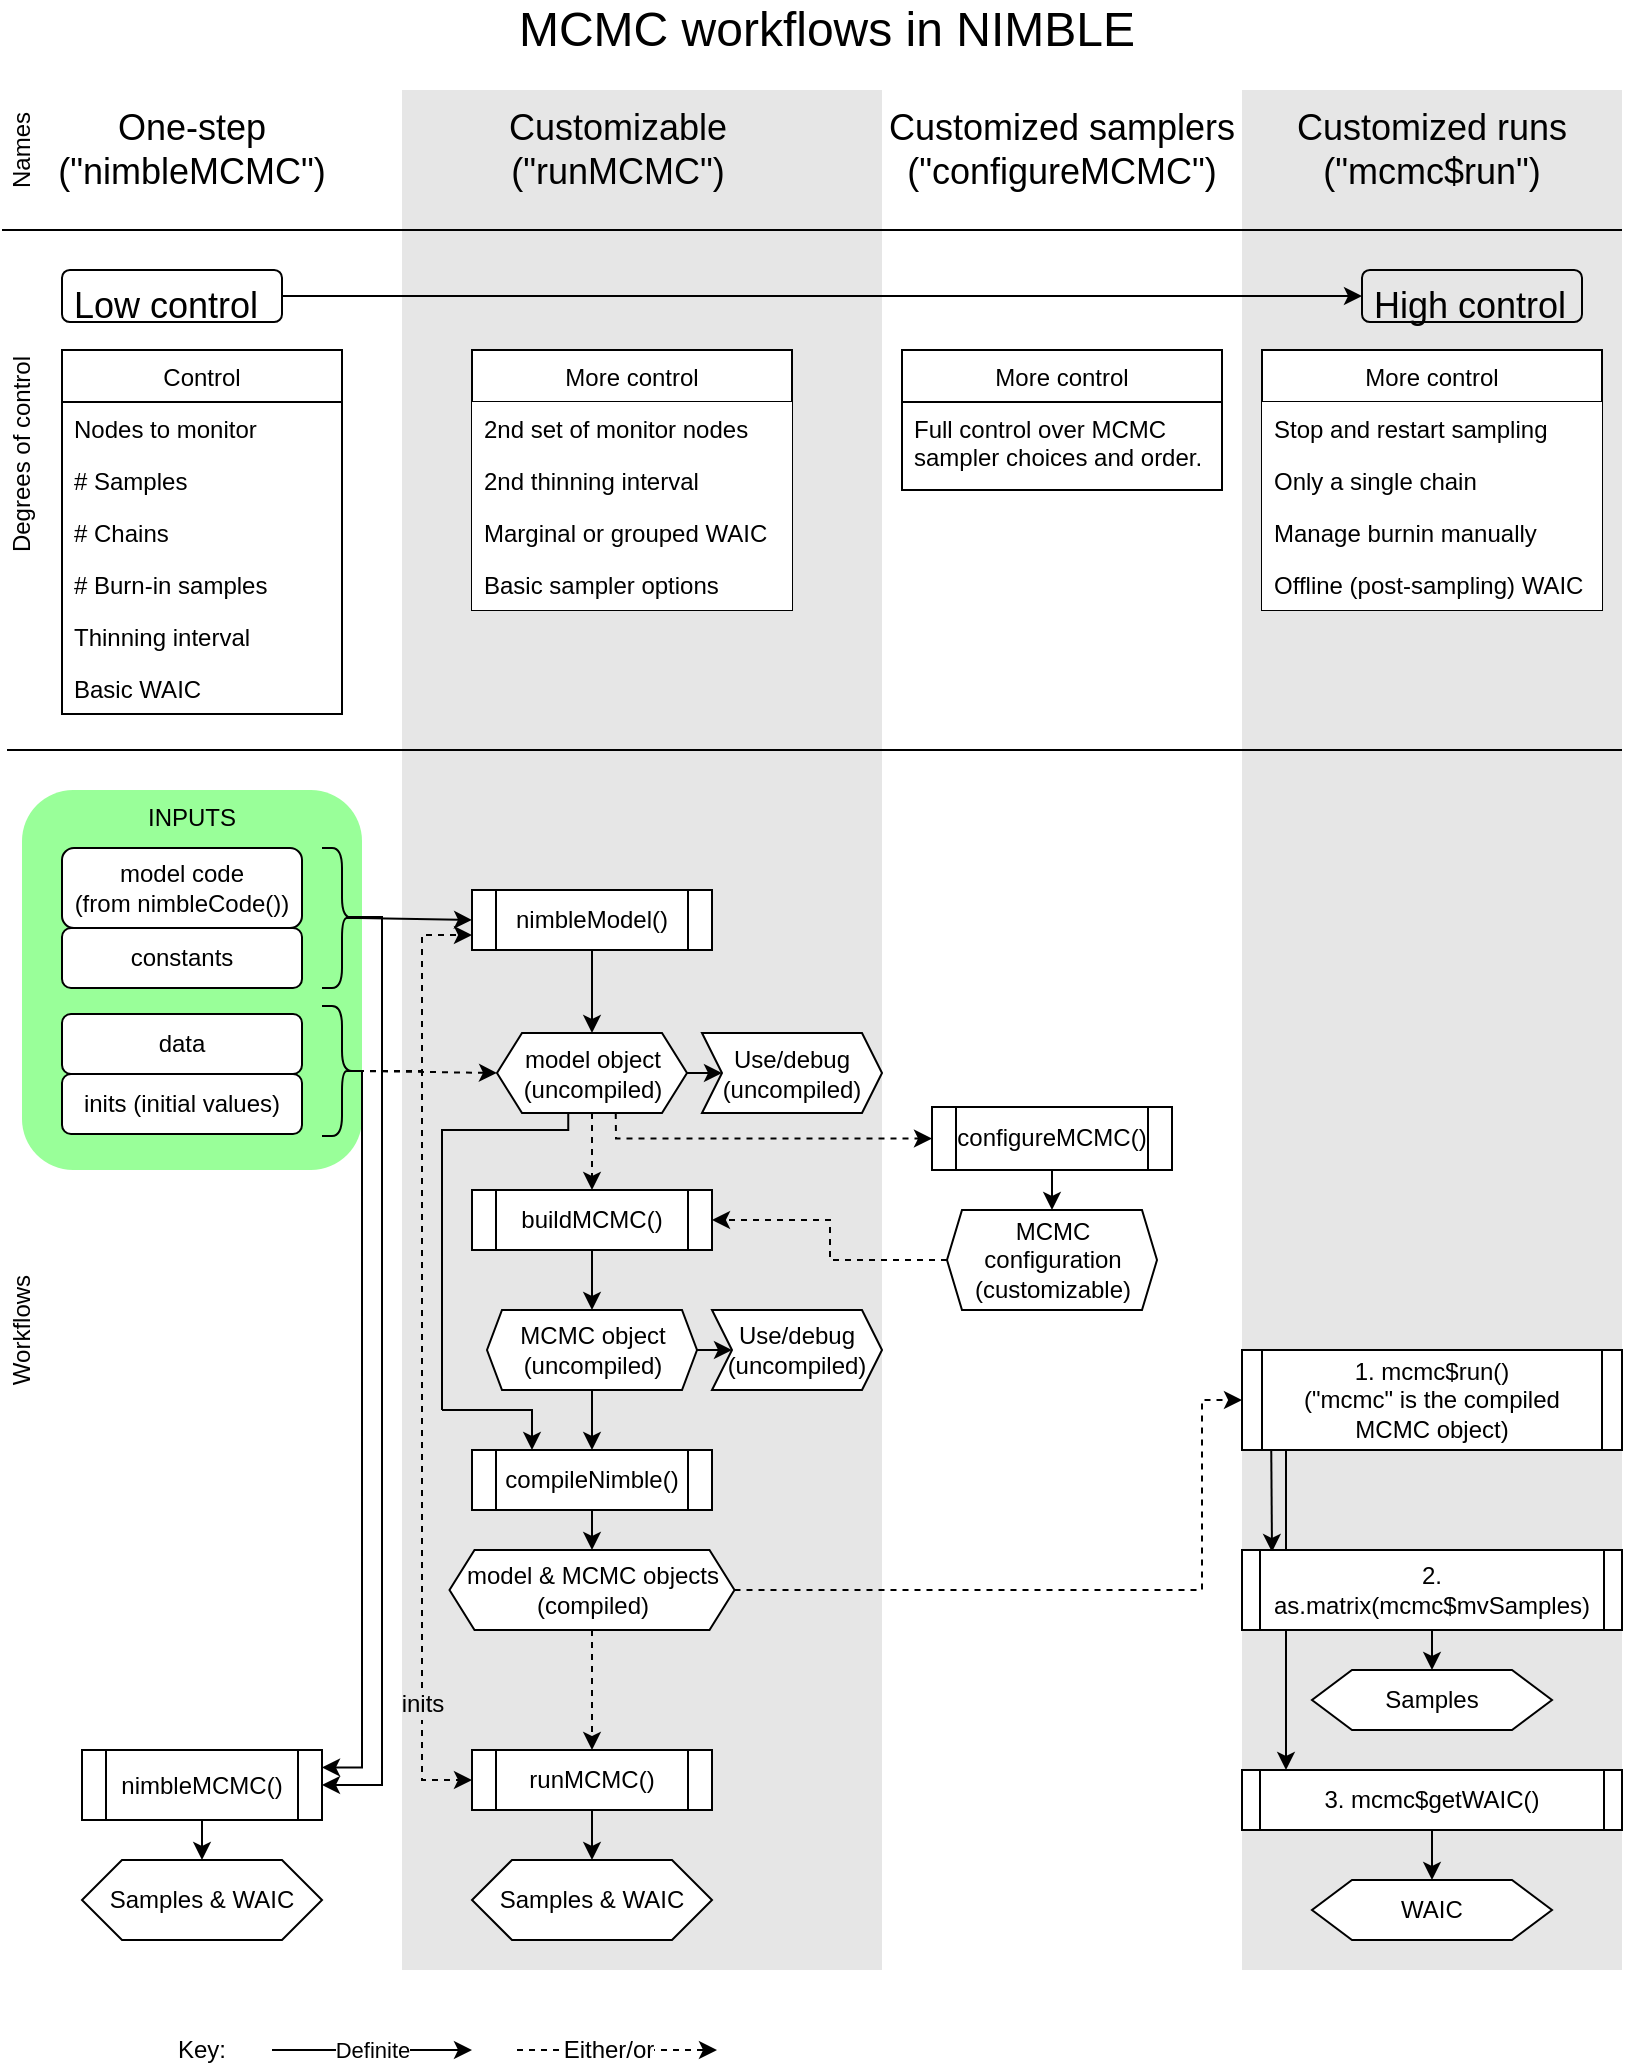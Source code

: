 <mxfile version="15.2.5" type="google"><diagram id="Oeba_1pwH5DRtYPjwHRf" name="Page-1"><mxGraphModel dx="1433" dy="881" grid="1" gridSize="10" guides="1" tooltips="1" connect="1" arrows="1" fold="1" page="1" pageScale="1" pageWidth="850" pageHeight="1100" math="0" shadow="0"><root><mxCell id="0"/><mxCell id="1" parent="0"/><mxCell id="GusKp_ZdHMRSHx8TZtFo-93" value="" style="rounded=0;whiteSpace=wrap;html=1;fontSize=12;strokeColor=none;fillColor=#E6E6E6;" parent="1" vertex="1"><mxGeometry x="210" y="90" width="240" height="940" as="geometry"/></mxCell><mxCell id="GusKp_ZdHMRSHx8TZtFo-107" value="INPUTS" style="rounded=1;whiteSpace=wrap;html=1;fontSize=12;strokeColor=none;fillColor=#99FF99;verticalAlign=top;" parent="1" vertex="1"><mxGeometry x="20" y="440" width="170" height="190" as="geometry"/></mxCell><mxCell id="GusKp_ZdHMRSHx8TZtFo-94" value="" style="rounded=0;whiteSpace=wrap;html=1;fontSize=12;strokeColor=none;fillColor=#E6E6E6;" parent="1" vertex="1"><mxGeometry x="630" y="90" width="190" height="940" as="geometry"/></mxCell><mxCell id="GusKp_ZdHMRSHx8TZtFo-4" value="nimbleModel()" style="shape=process;whiteSpace=wrap;html=1;backgroundOutline=1;" parent="1" vertex="1"><mxGeometry x="245" y="490" width="120" height="30" as="geometry"/></mxCell><mxCell id="GusKp_ZdHMRSHx8TZtFo-5" value="buildMCMC()" style="shape=process;whiteSpace=wrap;html=1;backgroundOutline=1;" parent="1" vertex="1"><mxGeometry x="245" y="640" width="120" height="30" as="geometry"/></mxCell><mxCell id="GusKp_ZdHMRSHx8TZtFo-6" value="compileNimble()" style="shape=process;whiteSpace=wrap;html=1;backgroundOutline=1;" parent="1" vertex="1"><mxGeometry x="245" y="770" width="120" height="30" as="geometry"/></mxCell><mxCell id="GusKp_ZdHMRSHx8TZtFo-7" value="runMCMC()" style="shape=process;whiteSpace=wrap;html=1;backgroundOutline=1;" parent="1" vertex="1"><mxGeometry x="245" y="920" width="120" height="30" as="geometry"/></mxCell><mxCell id="GusKp_ZdHMRSHx8TZtFo-8" value="nimbleMCMC()" style="shape=process;whiteSpace=wrap;html=1;backgroundOutline=1;" parent="1" vertex="1"><mxGeometry x="50" y="920" width="120" height="35" as="geometry"/></mxCell><mxCell id="GusKp_ZdHMRSHx8TZtFo-9" value="configureMCMC()" style="shape=process;whiteSpace=wrap;html=1;backgroundOutline=1;" parent="1" vertex="1"><mxGeometry x="475" y="598.5" width="120" height="31.5" as="geometry"/></mxCell><mxCell id="GusKp_ZdHMRSHx8TZtFo-10" value="1. mcmc$run() &lt;br&gt;(&quot;mcmc&quot; is the compiled MCMC object)" style="shape=process;whiteSpace=wrap;html=1;backgroundOutline=1;size=0.053;" parent="1" vertex="1"><mxGeometry x="630" y="720" width="190" height="50" as="geometry"/></mxCell><mxCell id="GusKp_ZdHMRSHx8TZtFo-12" value="model code&lt;br&gt;(from nimbleCode())" style="rounded=1;whiteSpace=wrap;html=1;" parent="1" vertex="1"><mxGeometry x="40" y="469" width="120" height="40" as="geometry"/></mxCell><mxCell id="GusKp_ZdHMRSHx8TZtFo-13" value="constants" style="rounded=1;whiteSpace=wrap;html=1;" parent="1" vertex="1"><mxGeometry x="40" y="509" width="120" height="30" as="geometry"/></mxCell><mxCell id="GusKp_ZdHMRSHx8TZtFo-14" value="data" style="rounded=1;whiteSpace=wrap;html=1;" parent="1" vertex="1"><mxGeometry x="40" y="552" width="120" height="30" as="geometry"/></mxCell><mxCell id="GusKp_ZdHMRSHx8TZtFo-15" value="inits (initial values)" style="rounded=1;whiteSpace=wrap;html=1;" parent="1" vertex="1"><mxGeometry x="40" y="582" width="120" height="30" as="geometry"/></mxCell><mxCell id="GusKp_ZdHMRSHx8TZtFo-17" value="Control" style="swimlane;fontStyle=0;childLayout=stackLayout;horizontal=1;startSize=26;horizontalStack=0;resizeParent=1;resizeParentMax=0;resizeLast=0;collapsible=1;marginBottom=0;" parent="1" vertex="1"><mxGeometry x="40" y="220" width="140" height="182" as="geometry"><mxRectangle x="40" y="30" width="70" height="26" as="alternateBounds"/></mxGeometry></mxCell><mxCell id="GusKp_ZdHMRSHx8TZtFo-21" value="Nodes to monitor" style="text;strokeColor=none;fillColor=none;align=left;verticalAlign=top;spacingLeft=4;spacingRight=4;overflow=hidden;rotatable=0;points=[[0,0.5],[1,0.5]];portConstraint=eastwest;" parent="GusKp_ZdHMRSHx8TZtFo-17" vertex="1"><mxGeometry y="26" width="140" height="26" as="geometry"/></mxCell><mxCell id="GusKp_ZdHMRSHx8TZtFo-18" value="# Samples" style="text;strokeColor=none;fillColor=none;align=left;verticalAlign=top;spacingLeft=4;spacingRight=4;overflow=hidden;rotatable=0;points=[[0,0.5],[1,0.5]];portConstraint=eastwest;" parent="GusKp_ZdHMRSHx8TZtFo-17" vertex="1"><mxGeometry y="52" width="140" height="26" as="geometry"/></mxCell><mxCell id="GusKp_ZdHMRSHx8TZtFo-19" value="# Chains" style="text;strokeColor=none;fillColor=none;align=left;verticalAlign=top;spacingLeft=4;spacingRight=4;overflow=hidden;rotatable=0;points=[[0,0.5],[1,0.5]];portConstraint=eastwest;" parent="GusKp_ZdHMRSHx8TZtFo-17" vertex="1"><mxGeometry y="78" width="140" height="26" as="geometry"/></mxCell><mxCell id="GusKp_ZdHMRSHx8TZtFo-20" value="# Burn-in samples" style="text;strokeColor=none;fillColor=none;align=left;verticalAlign=top;spacingLeft=4;spacingRight=4;overflow=hidden;rotatable=0;points=[[0,0.5],[1,0.5]];portConstraint=eastwest;" parent="GusKp_ZdHMRSHx8TZtFo-17" vertex="1"><mxGeometry y="104" width="140" height="26" as="geometry"/></mxCell><mxCell id="GusKp_ZdHMRSHx8TZtFo-22" value="Thinning interval" style="text;strokeColor=none;fillColor=none;align=left;verticalAlign=top;spacingLeft=4;spacingRight=4;overflow=hidden;rotatable=0;points=[[0,0.5],[1,0.5]];portConstraint=eastwest;" parent="GusKp_ZdHMRSHx8TZtFo-17" vertex="1"><mxGeometry y="130" width="140" height="26" as="geometry"/></mxCell><mxCell id="GusKp_ZdHMRSHx8TZtFo-29" value="Basic WAIC" style="text;strokeColor=none;fillColor=none;align=left;verticalAlign=top;spacingLeft=4;spacingRight=4;overflow=hidden;rotatable=0;points=[[0,0.5],[1,0.5]];portConstraint=eastwest;" parent="GusKp_ZdHMRSHx8TZtFo-17" vertex="1"><mxGeometry y="156" width="140" height="26" as="geometry"/></mxCell><mxCell id="GusKp_ZdHMRSHx8TZtFo-23" value="More control" style="swimlane;fontStyle=0;childLayout=stackLayout;horizontal=1;startSize=26;horizontalStack=0;resizeParent=1;resizeParentMax=0;resizeLast=0;collapsible=1;marginBottom=0;" parent="1" vertex="1"><mxGeometry x="245" y="220" width="160" height="130" as="geometry"><mxRectangle x="40" y="30" width="70" height="26" as="alternateBounds"/></mxGeometry></mxCell><mxCell id="GusKp_ZdHMRSHx8TZtFo-24" value="2nd set of monitor nodes&#10;" style="text;strokeColor=none;fillColor=default;align=left;verticalAlign=top;spacingLeft=4;spacingRight=4;overflow=hidden;rotatable=0;points=[[0,0.5],[1,0.5]];portConstraint=eastwest;" parent="GusKp_ZdHMRSHx8TZtFo-23" vertex="1"><mxGeometry y="26" width="160" height="26" as="geometry"/></mxCell><mxCell id="GusKp_ZdHMRSHx8TZtFo-28" value="2nd thinning interval" style="text;strokeColor=none;fillColor=default;align=left;verticalAlign=top;spacingLeft=4;spacingRight=4;overflow=hidden;rotatable=0;points=[[0,0.5],[1,0.5]];portConstraint=eastwest;" parent="GusKp_ZdHMRSHx8TZtFo-23" vertex="1"><mxGeometry y="52" width="160" height="26" as="geometry"/></mxCell><mxCell id="GusKp_ZdHMRSHx8TZtFo-25" value="Marginal or grouped WAIC" style="text;strokeColor=none;fillColor=default;align=left;verticalAlign=top;spacingLeft=4;spacingRight=4;overflow=hidden;rotatable=0;points=[[0,0.5],[1,0.5]];portConstraint=eastwest;" parent="GusKp_ZdHMRSHx8TZtFo-23" vertex="1"><mxGeometry y="78" width="160" height="26" as="geometry"/></mxCell><mxCell id="GusKp_ZdHMRSHx8TZtFo-26" value="Basic sampler options" style="text;strokeColor=none;fillColor=default;align=left;verticalAlign=top;spacingLeft=4;spacingRight=4;overflow=hidden;rotatable=0;points=[[0,0.5],[1,0.5]];portConstraint=eastwest;" parent="GusKp_ZdHMRSHx8TZtFo-23" vertex="1"><mxGeometry y="104" width="160" height="26" as="geometry"/></mxCell><mxCell id="GusKp_ZdHMRSHx8TZtFo-30" value="More control" style="swimlane;fontStyle=0;childLayout=stackLayout;horizontal=1;startSize=26;horizontalStack=0;resizeParent=1;resizeParentMax=0;resizeLast=0;collapsible=1;marginBottom=0;" parent="1" vertex="1"><mxGeometry x="460" y="220" width="160" height="70" as="geometry"><mxRectangle x="40" y="30" width="70" height="26" as="alternateBounds"/></mxGeometry></mxCell><mxCell id="GusKp_ZdHMRSHx8TZtFo-31" value="Full control over MCMC &#10;sampler choices and order." style="text;strokeColor=none;fillColor=none;align=left;verticalAlign=top;spacingLeft=4;spacingRight=4;overflow=hidden;rotatable=0;points=[[0,0.5],[1,0.5]];portConstraint=eastwest;" parent="GusKp_ZdHMRSHx8TZtFo-30" vertex="1"><mxGeometry y="26" width="160" height="44" as="geometry"/></mxCell><mxCell id="GusKp_ZdHMRSHx8TZtFo-36" value="More control" style="swimlane;fontStyle=0;childLayout=stackLayout;horizontal=1;startSize=26;horizontalStack=0;resizeParent=1;resizeParentMax=0;resizeLast=0;collapsible=1;marginBottom=0;" parent="1" vertex="1"><mxGeometry x="640" y="220" width="170" height="130" as="geometry"><mxRectangle x="40" y="30" width="70" height="26" as="alternateBounds"/></mxGeometry></mxCell><mxCell id="GusKp_ZdHMRSHx8TZtFo-39" value="Stop and restart sampling" style="text;strokeColor=none;fillColor=default;align=left;verticalAlign=top;spacingLeft=4;spacingRight=4;overflow=hidden;rotatable=0;points=[[0,0.5],[1,0.5]];portConstraint=eastwest;" parent="GusKp_ZdHMRSHx8TZtFo-36" vertex="1"><mxGeometry y="26" width="170" height="26" as="geometry"/></mxCell><mxCell id="GusKp_ZdHMRSHx8TZtFo-38" value="Only a single chain" style="text;strokeColor=none;fillColor=default;align=left;verticalAlign=top;spacingLeft=4;spacingRight=4;overflow=hidden;rotatable=0;points=[[0,0.5],[1,0.5]];portConstraint=eastwest;" parent="GusKp_ZdHMRSHx8TZtFo-36" vertex="1"><mxGeometry y="52" width="170" height="26" as="geometry"/></mxCell><mxCell id="GusKp_ZdHMRSHx8TZtFo-124" value="Manage burnin manually" style="text;strokeColor=none;fillColor=default;align=left;verticalAlign=top;spacingLeft=4;spacingRight=4;overflow=hidden;rotatable=0;points=[[0,0.5],[1,0.5]];portConstraint=eastwest;fontSize=12;labelBackgroundColor=none;" parent="GusKp_ZdHMRSHx8TZtFo-36" vertex="1"><mxGeometry y="78" width="170" height="26" as="geometry"/></mxCell><mxCell id="GusKp_ZdHMRSHx8TZtFo-40" value="Offline (post-sampling) WAIC" style="text;strokeColor=none;fillColor=default;align=left;verticalAlign=top;spacingLeft=4;spacingRight=4;overflow=hidden;rotatable=0;points=[[0,0.5],[1,0.5]];portConstraint=eastwest;" parent="GusKp_ZdHMRSHx8TZtFo-36" vertex="1"><mxGeometry y="104" width="170" height="26" as="geometry"/></mxCell><mxCell id="GusKp_ZdHMRSHx8TZtFo-41" value="MCMC workflows in NIMBLE" style="text;html=1;strokeColor=none;fillColor=none;align=center;verticalAlign=middle;whiteSpace=wrap;rounded=0;fontSize=24;" parent="1" vertex="1"><mxGeometry x="245" y="50" width="355" height="20" as="geometry"/></mxCell><mxCell id="GusKp_ZdHMRSHx8TZtFo-42" value="One-step&lt;br style=&quot;font-size: 18px;&quot;&gt;(&quot;nimbleMCMC&quot;)" style="text;html=1;strokeColor=none;fillColor=none;align=center;verticalAlign=middle;whiteSpace=wrap;rounded=0;fontSize=18;" parent="1" vertex="1"><mxGeometry x="50" y="110" width="110" height="20" as="geometry"/></mxCell><mxCell id="GusKp_ZdHMRSHx8TZtFo-43" value="Customizable&lt;br style=&quot;font-size: 18px;&quot;&gt;(&quot;runMCMC&quot;)" style="text;html=1;strokeColor=none;fillColor=none;align=center;verticalAlign=middle;whiteSpace=wrap;rounded=0;fontSize=18;" parent="1" vertex="1"><mxGeometry x="282.5" y="110" width="70" height="20" as="geometry"/></mxCell><mxCell id="GusKp_ZdHMRSHx8TZtFo-47" value="Customized samplers&lt;br style=&quot;font-size: 18px;&quot;&gt;(&quot;configureMCMC&quot;)" style="text;html=1;strokeColor=none;fillColor=none;align=center;verticalAlign=middle;whiteSpace=wrap;rounded=0;fontSize=18;" parent="1" vertex="1"><mxGeometry x="450" y="110" width="180" height="20" as="geometry"/></mxCell><mxCell id="GusKp_ZdHMRSHx8TZtFo-50" value="Customized runs&lt;br style=&quot;font-size: 18px&quot;&gt;(&quot;mcmc$run&quot;)" style="text;html=1;strokeColor=none;fillColor=none;align=center;verticalAlign=middle;whiteSpace=wrap;rounded=0;fontSize=18;" parent="1" vertex="1"><mxGeometry x="650" y="110" width="150" height="20" as="geometry"/></mxCell><mxCell id="GusKp_ZdHMRSHx8TZtFo-51" value="Low control" style="text;strokeColor=default;fillColor=none;align=left;verticalAlign=top;spacingLeft=4;spacingRight=4;overflow=hidden;rotatable=0;points=[[0,0.5],[1,0.5]];portConstraint=eastwest;fontSize=18;rounded=1;" parent="1" vertex="1"><mxGeometry x="40" y="180" width="110" height="26" as="geometry"/></mxCell><mxCell id="GusKp_ZdHMRSHx8TZtFo-52" value="High control" style="text;strokeColor=default;fillColor=none;align=left;verticalAlign=top;spacingLeft=4;spacingRight=4;overflow=hidden;rotatable=0;points=[[0,0.5],[1,0.5]];portConstraint=eastwest;fontSize=18;rounded=1;" parent="1" vertex="1"><mxGeometry x="690" y="180" width="110" height="26" as="geometry"/></mxCell><mxCell id="GusKp_ZdHMRSHx8TZtFo-53" value="" style="endArrow=classic;html=1;fontSize=18;entryX=0;entryY=0.5;entryDx=0;entryDy=0;" parent="1" source="GusKp_ZdHMRSHx8TZtFo-51" target="GusKp_ZdHMRSHx8TZtFo-52" edge="1"><mxGeometry width="50" height="50" relative="1" as="geometry"><mxPoint x="300" y="180" as="sourcePoint"/><mxPoint x="350" y="130" as="targetPoint"/></mxGeometry></mxCell><mxCell id="GusKp_ZdHMRSHx8TZtFo-55" value="" style="shape=curlyBracket;whiteSpace=wrap;html=1;rounded=1;flipH=1;fontSize=18;strokeColor=default;" parent="1" vertex="1"><mxGeometry x="170" y="469" width="20" height="70" as="geometry"/></mxCell><mxCell id="GusKp_ZdHMRSHx8TZtFo-56" value="" style="endArrow=classic;html=1;fontSize=18;exitX=0.1;exitY=0.5;exitDx=0;exitDy=0;exitPerimeter=0;entryX=0;entryY=0.5;entryDx=0;entryDy=0;" parent="1" source="GusKp_ZdHMRSHx8TZtFo-55" target="GusKp_ZdHMRSHx8TZtFo-4" edge="1"><mxGeometry width="50" height="50" relative="1" as="geometry"><mxPoint x="300" y="620" as="sourcePoint"/><mxPoint x="350" y="570" as="targetPoint"/></mxGeometry></mxCell><mxCell id="GusKp_ZdHMRSHx8TZtFo-57" value="" style="endArrow=classic;html=1;fontSize=18;exitX=0.4;exitY=0.493;exitDx=0;exitDy=0;exitPerimeter=0;edgeStyle=elbowEdgeStyle;rounded=0;entryX=1;entryY=0.5;entryDx=0;entryDy=0;" parent="1" source="GusKp_ZdHMRSHx8TZtFo-55" target="GusKp_ZdHMRSHx8TZtFo-8" edge="1"><mxGeometry width="50" height="50" relative="1" as="geometry"><mxPoint x="300" y="620" as="sourcePoint"/><mxPoint x="180" y="860" as="targetPoint"/><Array as="points"><mxPoint x="200" y="730"/><mxPoint x="210" y="682"/></Array></mxGeometry></mxCell><mxCell id="GusKp_ZdHMRSHx8TZtFo-58" value="" style="shape=curlyBracket;whiteSpace=wrap;html=1;rounded=1;flipH=1;fontSize=18;strokeColor=default;" parent="1" vertex="1"><mxGeometry x="170" y="548" width="20" height="65" as="geometry"/></mxCell><mxCell id="GusKp_ZdHMRSHx8TZtFo-59" value="" style="endArrow=classic;html=1;fontSize=18;exitX=0.1;exitY=0.5;exitDx=0;exitDy=0;exitPerimeter=0;entryX=0;entryY=0.75;entryDx=0;entryDy=0;dashed=1;edgeStyle=elbowEdgeStyle;rounded=0;" parent="1" source="GusKp_ZdHMRSHx8TZtFo-58" target="GusKp_ZdHMRSHx8TZtFo-4" edge="1"><mxGeometry width="50" height="50" relative="1" as="geometry"><mxPoint x="300" y="620" as="sourcePoint"/><mxPoint x="240" y="510" as="targetPoint"/><Array as="points"><mxPoint x="220" y="550"/></Array></mxGeometry></mxCell><mxCell id="GusKp_ZdHMRSHx8TZtFo-61" value="model object&lt;br&gt;(uncompiled)" style="shape=hexagon;perimeter=hexagonPerimeter2;whiteSpace=wrap;html=1;fixedSize=1;fontSize=12;strokeColor=default;size=12.5;" parent="1" vertex="1"><mxGeometry x="257.5" y="561.5" width="95" height="40" as="geometry"/></mxCell><mxCell id="GusKp_ZdHMRSHx8TZtFo-63" value="" style="endArrow=classic;html=1;fontSize=12;exitX=0.5;exitY=1;exitDx=0;exitDy=0;entryX=0.5;entryY=0;entryDx=0;entryDy=0;" parent="1" source="GusKp_ZdHMRSHx8TZtFo-4" target="GusKp_ZdHMRSHx8TZtFo-61" edge="1"><mxGeometry width="50" height="50" relative="1" as="geometry"><mxPoint x="300" y="620" as="sourcePoint"/><mxPoint x="350" y="570" as="targetPoint"/></mxGeometry></mxCell><mxCell id="GusKp_ZdHMRSHx8TZtFo-64" value="" style="endArrow=classic;html=1;fontSize=12;exitX=0.5;exitY=1;exitDx=0;exitDy=0;entryX=0.5;entryY=0;entryDx=0;entryDy=0;dashed=1;" parent="1" source="GusKp_ZdHMRSHx8TZtFo-61" target="GusKp_ZdHMRSHx8TZtFo-5" edge="1"><mxGeometry width="50" height="50" relative="1" as="geometry"><mxPoint x="315" y="545" as="sourcePoint"/><mxPoint x="315" y="570" as="targetPoint"/></mxGeometry></mxCell><mxCell id="GusKp_ZdHMRSHx8TZtFo-65" value="" style="endArrow=classic;html=1;fontSize=18;dashed=1;entryX=0;entryY=0.5;entryDx=0;entryDy=0;exitX=0.1;exitY=0.5;exitDx=0;exitDy=0;exitPerimeter=0;" parent="1" source="GusKp_ZdHMRSHx8TZtFo-58" target="GusKp_ZdHMRSHx8TZtFo-61" edge="1"><mxGeometry width="50" height="50" relative="1" as="geometry"><mxPoint x="190" y="580" as="sourcePoint"/><mxPoint x="240" y="580" as="targetPoint"/></mxGeometry></mxCell><mxCell id="GusKp_ZdHMRSHx8TZtFo-68" value="" style="endArrow=classic;html=1;fontSize=12;exitX=0.5;exitY=1;exitDx=0;exitDy=0;entryX=0.5;entryY=0;entryDx=0;entryDy=0;" parent="1" source="GusKp_ZdHMRSHx8TZtFo-5" target="GusKp_ZdHMRSHx8TZtFo-69" edge="1"><mxGeometry width="50" height="50" relative="1" as="geometry"><mxPoint x="315" y="530" as="sourcePoint"/><mxPoint x="305" y="710" as="targetPoint"/></mxGeometry></mxCell><mxCell id="GusKp_ZdHMRSHx8TZtFo-69" value="MCMC object&lt;br&gt;(uncompiled)" style="shape=hexagon;perimeter=hexagonPerimeter2;whiteSpace=wrap;html=1;fixedSize=1;fontSize=12;strokeColor=default;size=7.5;" parent="1" vertex="1"><mxGeometry x="252.5" y="700" width="105" height="40" as="geometry"/></mxCell><mxCell id="GusKp_ZdHMRSHx8TZtFo-70" value="" style="endArrow=classic;html=1;fontSize=12;exitX=0.5;exitY=1;exitDx=0;exitDy=0;entryX=0.5;entryY=0;entryDx=0;entryDy=0;" parent="1" source="GusKp_ZdHMRSHx8TZtFo-69" target="GusKp_ZdHMRSHx8TZtFo-6" edge="1"><mxGeometry width="50" height="50" relative="1" as="geometry"><mxPoint x="300" y="620" as="sourcePoint"/><mxPoint x="350" y="570" as="targetPoint"/></mxGeometry></mxCell><mxCell id="GusKp_ZdHMRSHx8TZtFo-73" value="" style="endArrow=none;html=1;fontSize=12;exitX=0.375;exitY=1;exitDx=0;exitDy=0;rounded=0;edgeStyle=elbowEdgeStyle;elbow=vertical;endFill=0;" parent="1" source="GusKp_ZdHMRSHx8TZtFo-61" edge="1"><mxGeometry width="50" height="50" relative="1" as="geometry"><mxPoint x="160" y="690" as="sourcePoint"/><mxPoint x="230" y="750" as="targetPoint"/><Array as="points"><mxPoint x="350" y="610"/></Array></mxGeometry></mxCell><mxCell id="GusKp_ZdHMRSHx8TZtFo-74" value="" style="endArrow=classic;html=1;fontSize=12;edgeStyle=elbowEdgeStyle;elbow=vertical;rounded=0;entryX=0.25;entryY=0;entryDx=0;entryDy=0;" parent="1" target="GusKp_ZdHMRSHx8TZtFo-6" edge="1"><mxGeometry width="50" height="50" relative="1" as="geometry"><mxPoint x="230" y="750" as="sourcePoint"/><mxPoint x="330" y="770" as="targetPoint"/><Array as="points"><mxPoint x="360" y="750"/></Array></mxGeometry></mxCell><mxCell id="GusKp_ZdHMRSHx8TZtFo-76" value="Use/debug (uncompiled)" style="shape=step;perimeter=stepPerimeter;whiteSpace=wrap;html=1;fixedSize=1;fontSize=12;strokeColor=default;size=10;" parent="1" vertex="1"><mxGeometry x="365" y="700" width="85" height="40" as="geometry"/></mxCell><mxCell id="GusKp_ZdHMRSHx8TZtFo-77" value="Use/debug&lt;br&gt;(uncompiled)" style="shape=step;perimeter=stepPerimeter;whiteSpace=wrap;html=1;fixedSize=1;fontSize=12;strokeColor=default;size=10;" parent="1" vertex="1"><mxGeometry x="360" y="561.5" width="90" height="40" as="geometry"/></mxCell><mxCell id="GusKp_ZdHMRSHx8TZtFo-78" value="" style="endArrow=classic;html=1;fontSize=12;exitX=1;exitY=0.5;exitDx=0;exitDy=0;entryX=0;entryY=0.5;entryDx=0;entryDy=0;" parent="1" source="GusKp_ZdHMRSHx8TZtFo-61" target="GusKp_ZdHMRSHx8TZtFo-77" edge="1"><mxGeometry width="50" height="50" relative="1" as="geometry"><mxPoint x="120" y="650" as="sourcePoint"/><mxPoint x="368" y="579" as="targetPoint"/></mxGeometry></mxCell><mxCell id="GusKp_ZdHMRSHx8TZtFo-79" value="" style="endArrow=classic;html=1;fontSize=12;exitX=1;exitY=0.5;exitDx=0;exitDy=0;entryX=0;entryY=0.5;entryDx=0;entryDy=0;" parent="1" source="GusKp_ZdHMRSHx8TZtFo-69" target="GusKp_ZdHMRSHx8TZtFo-76" edge="1"><mxGeometry width="50" height="50" relative="1" as="geometry"><mxPoint x="362.5" y="591.5" as="sourcePoint"/><mxPoint x="380" y="591.5" as="targetPoint"/></mxGeometry></mxCell><mxCell id="GusKp_ZdHMRSHx8TZtFo-80" value="model &amp;amp; MCMC objects&lt;br&gt;(compiled)" style="shape=hexagon;perimeter=hexagonPerimeter2;whiteSpace=wrap;html=1;fixedSize=1;fontSize=12;strokeColor=default;size=12.5;" parent="1" vertex="1"><mxGeometry x="233.75" y="820" width="142.5" height="40" as="geometry"/></mxCell><mxCell id="GusKp_ZdHMRSHx8TZtFo-82" value="" style="endArrow=classic;html=1;fontSize=12;exitX=0.5;exitY=1;exitDx=0;exitDy=0;entryX=0.5;entryY=0;entryDx=0;entryDy=0;" parent="1" source="GusKp_ZdHMRSHx8TZtFo-6" target="GusKp_ZdHMRSHx8TZtFo-80" edge="1"><mxGeometry width="50" height="50" relative="1" as="geometry"><mxPoint x="140" y="780" as="sourcePoint"/><mxPoint x="190" y="730" as="targetPoint"/></mxGeometry></mxCell><mxCell id="GusKp_ZdHMRSHx8TZtFo-83" value="" style="endArrow=classic;html=1;fontSize=18;edgeStyle=elbowEdgeStyle;rounded=0;entryX=1;entryY=0.25;entryDx=0;entryDy=0;" parent="1" target="GusKp_ZdHMRSHx8TZtFo-8" edge="1"><mxGeometry width="50" height="50" relative="1" as="geometry"><mxPoint x="190" y="580" as="sourcePoint"/><mxPoint x="180" y="947.5" as="targetPoint"/><Array as="points"><mxPoint x="190" y="760"/><mxPoint x="220" y="692"/></Array></mxGeometry></mxCell><mxCell id="GusKp_ZdHMRSHx8TZtFo-85" value="" style="endArrow=classic;html=1;dashed=1;fontSize=12;exitX=0.625;exitY=1;exitDx=0;exitDy=0;entryX=0;entryY=0.5;entryDx=0;entryDy=0;edgeStyle=elbowEdgeStyle;rounded=0;" parent="1" source="GusKp_ZdHMRSHx8TZtFo-61" target="GusKp_ZdHMRSHx8TZtFo-9" edge="1"><mxGeometry width="50" height="50" relative="1" as="geometry"><mxPoint x="410" y="760" as="sourcePoint"/><mxPoint x="460" y="710" as="targetPoint"/><Array as="points"><mxPoint x="317" y="602"/></Array></mxGeometry></mxCell><mxCell id="GusKp_ZdHMRSHx8TZtFo-86" value="" style="endArrow=classic;html=1;fontSize=12;exitX=0.5;exitY=1;exitDx=0;exitDy=0;entryX=0.5;entryY=0;entryDx=0;entryDy=0;" parent="1" source="GusKp_ZdHMRSHx8TZtFo-9" target="GusKp_ZdHMRSHx8TZtFo-87" edge="1"><mxGeometry width="50" height="50" relative="1" as="geometry"><mxPoint x="410" y="760" as="sourcePoint"/><mxPoint x="520" y="660" as="targetPoint"/></mxGeometry></mxCell><mxCell id="GusKp_ZdHMRSHx8TZtFo-87" value="MCMC configuration&lt;br&gt;(customizable)" style="shape=hexagon;perimeter=hexagonPerimeter2;whiteSpace=wrap;html=1;fixedSize=1;fontSize=12;strokeColor=default;size=7.5;" parent="1" vertex="1"><mxGeometry x="482.5" y="650" width="105" height="50" as="geometry"/></mxCell><mxCell id="GusKp_ZdHMRSHx8TZtFo-89" value="" style="endArrow=classic;html=1;fontSize=12;exitX=0;exitY=0.5;exitDx=0;exitDy=0;entryX=1;entryY=0.5;entryDx=0;entryDy=0;edgeStyle=elbowEdgeStyle;rounded=0;dashed=1;" parent="1" source="GusKp_ZdHMRSHx8TZtFo-87" target="GusKp_ZdHMRSHx8TZtFo-5" edge="1"><mxGeometry width="50" height="50" relative="1" as="geometry"><mxPoint x="410" y="750" as="sourcePoint"/><mxPoint x="380" y="660" as="targetPoint"/></mxGeometry></mxCell><mxCell id="GusKp_ZdHMRSHx8TZtFo-91" value="" style="endArrow=classic;html=1;fontSize=12;exitX=1;exitY=0.5;exitDx=0;exitDy=0;entryX=0;entryY=0.5;entryDx=0;entryDy=0;edgeStyle=elbowEdgeStyle;rounded=0;dashed=1;" parent="1" source="GusKp_ZdHMRSHx8TZtFo-80" target="GusKp_ZdHMRSHx8TZtFo-10" edge="1"><mxGeometry width="50" height="50" relative="1" as="geometry"><mxPoint x="410" y="750" as="sourcePoint"/><mxPoint x="460" y="700" as="targetPoint"/><Array as="points"><mxPoint x="610" y="810"/></Array></mxGeometry></mxCell><mxCell id="GusKp_ZdHMRSHx8TZtFo-96" value="Samples &amp;amp; WAIC" style="shape=hexagon;perimeter=hexagonPerimeter2;whiteSpace=wrap;html=1;fixedSize=1;fontSize=12;strokeColor=default;fillColor=#FFFFFF;" parent="1" vertex="1"><mxGeometry x="50" y="975" width="120" height="40" as="geometry"/></mxCell><mxCell id="GusKp_ZdHMRSHx8TZtFo-103" value="" style="edgeStyle=elbowEdgeStyle;rounded=0;orthogonalLoop=1;jettySize=auto;html=1;fontSize=12;endArrow=none;endFill=0;startArrow=classic;startFill=1;" parent="1" source="GusKp_ZdHMRSHx8TZtFo-97" target="GusKp_ZdHMRSHx8TZtFo-7" edge="1"><mxGeometry relative="1" as="geometry"/></mxCell><mxCell id="GusKp_ZdHMRSHx8TZtFo-97" value="Samples &amp;amp; WAIC" style="shape=hexagon;perimeter=hexagonPerimeter2;whiteSpace=wrap;html=1;fixedSize=1;fontSize=12;strokeColor=default;fillColor=default;" parent="1" vertex="1"><mxGeometry x="245" y="975" width="120" height="40" as="geometry"/></mxCell><mxCell id="GusKp_ZdHMRSHx8TZtFo-98" value="3. mcmc$getWAIC()" style="shape=process;whiteSpace=wrap;html=1;backgroundOutline=1;size=0.048;" parent="1" vertex="1"><mxGeometry x="630" y="930" width="190" height="30" as="geometry"/></mxCell><mxCell id="GusKp_ZdHMRSHx8TZtFo-99" value="Samples" style="shape=hexagon;perimeter=hexagonPerimeter2;whiteSpace=wrap;html=1;fixedSize=1;fontSize=12;strokeColor=default;fillColor=#FFFFFF;" parent="1" vertex="1"><mxGeometry x="665" y="880" width="120" height="30" as="geometry"/></mxCell><mxCell id="GusKp_ZdHMRSHx8TZtFo-100" value="WAIC" style="shape=hexagon;perimeter=hexagonPerimeter2;whiteSpace=wrap;html=1;fixedSize=1;fontSize=12;strokeColor=default;fillColor=#FFFFFF;" parent="1" vertex="1"><mxGeometry x="665" y="985" width="120" height="30" as="geometry"/></mxCell><mxCell id="GusKp_ZdHMRSHx8TZtFo-101" value="" style="endArrow=classic;html=1;fontSize=12;exitX=0.5;exitY=1;exitDx=0;exitDy=0;entryX=0.5;entryY=0;entryDx=0;entryDy=0;" parent="1" source="GusKp_ZdHMRSHx8TZtFo-8" target="GusKp_ZdHMRSHx8TZtFo-96" edge="1"><mxGeometry width="50" height="50" relative="1" as="geometry"><mxPoint x="390" y="840" as="sourcePoint"/><mxPoint x="440" y="790" as="targetPoint"/></mxGeometry></mxCell><mxCell id="GusKp_ZdHMRSHx8TZtFo-104" value="" style="endArrow=classic;html=1;fontSize=12;entryX=0.5;entryY=0;entryDx=0;entryDy=0;exitX=0.5;exitY=1;exitDx=0;exitDy=0;dashed=1;" parent="1" source="GusKp_ZdHMRSHx8TZtFo-80" target="GusKp_ZdHMRSHx8TZtFo-7" edge="1"><mxGeometry width="50" height="50" relative="1" as="geometry"><mxPoint x="340" y="910" as="sourcePoint"/><mxPoint x="390" y="860" as="targetPoint"/></mxGeometry></mxCell><mxCell id="GusKp_ZdHMRSHx8TZtFo-105" value="" style="endArrow=none;html=1;fontSize=12;" parent="1" edge="1"><mxGeometry width="50" height="50" relative="1" as="geometry"><mxPoint x="10" y="160" as="sourcePoint"/><mxPoint x="820" y="160" as="targetPoint"/></mxGeometry></mxCell><mxCell id="GusKp_ZdHMRSHx8TZtFo-106" value="" style="endArrow=none;html=1;fontSize=12;" parent="1" edge="1"><mxGeometry width="50" height="50" relative="1" as="geometry"><mxPoint x="12.5" y="420" as="sourcePoint"/><mxPoint x="820" y="420" as="targetPoint"/></mxGeometry></mxCell><mxCell id="GusKp_ZdHMRSHx8TZtFo-108" value="" style="endArrow=classic;html=1;fontSize=12;entryX=0.5;entryY=0;entryDx=0;entryDy=0;exitX=0.5;exitY=1;exitDx=0;exitDy=0;" parent="1" source="GusKp_ZdHMRSHx8TZtFo-11" target="GusKp_ZdHMRSHx8TZtFo-99" edge="1"><mxGeometry width="50" height="50" relative="1" as="geometry"><mxPoint x="320" y="980" as="sourcePoint"/><mxPoint x="370" y="930" as="targetPoint"/></mxGeometry></mxCell><mxCell id="GusKp_ZdHMRSHx8TZtFo-109" value="" style="endArrow=classic;html=1;fontSize=12;exitX=0.5;exitY=1;exitDx=0;exitDy=0;entryX=0.5;entryY=0;entryDx=0;entryDy=0;" parent="1" source="GusKp_ZdHMRSHx8TZtFo-98" target="GusKp_ZdHMRSHx8TZtFo-100" edge="1"><mxGeometry width="50" height="50" relative="1" as="geometry"><mxPoint x="320" y="850" as="sourcePoint"/><mxPoint x="730" y="1000" as="targetPoint"/></mxGeometry></mxCell><mxCell id="GusKp_ZdHMRSHx8TZtFo-112" value="Names" style="text;html=1;strokeColor=none;fillColor=none;align=center;verticalAlign=middle;whiteSpace=wrap;rounded=0;fontSize=12;rotation=-90;" parent="1" vertex="1"><mxGeometry y="110" width="40" height="20" as="geometry"/></mxCell><mxCell id="GusKp_ZdHMRSHx8TZtFo-113" value="Degrees of control" style="text;html=1;strokeColor=none;fillColor=none;align=center;verticalAlign=middle;whiteSpace=wrap;rounded=0;fontSize=12;rotation=-90;" parent="1" vertex="1"><mxGeometry x="-40" y="262" width="120" height="20" as="geometry"/></mxCell><mxCell id="GusKp_ZdHMRSHx8TZtFo-117" value="" style="endArrow=classic;html=1;fontSize=12;" parent="1" edge="1"><mxGeometry width="50" height="50" relative="1" as="geometry"><mxPoint x="652" y="770" as="sourcePoint"/><mxPoint x="652" y="930" as="targetPoint"/></mxGeometry></mxCell><mxCell id="GusKp_ZdHMRSHx8TZtFo-114" value="Workflows" style="text;html=1;strokeColor=none;fillColor=none;align=center;verticalAlign=middle;whiteSpace=wrap;rounded=0;fontSize=12;rotation=-90;" parent="1" vertex="1"><mxGeometry x="-40" y="700" width="120" height="20" as="geometry"/></mxCell><mxCell id="GusKp_ZdHMRSHx8TZtFo-116" value="" style="endArrow=classic;html=1;fontSize=12;exitX=0.077;exitY=1.004;exitDx=0;exitDy=0;exitPerimeter=0;" parent="1" source="GusKp_ZdHMRSHx8TZtFo-10" edge="1"><mxGeometry width="50" height="50" relative="1" as="geometry"><mxPoint x="735" y="870" as="sourcePoint"/><mxPoint x="645" y="821" as="targetPoint"/></mxGeometry></mxCell><mxCell id="GusKp_ZdHMRSHx8TZtFo-11" value="2. as.matrix(mcmc$mvSamples)" style="shape=process;whiteSpace=wrap;html=1;backgroundOutline=1;size=0.048;" parent="1" vertex="1"><mxGeometry x="630" y="820" width="190" height="40" as="geometry"/></mxCell><mxCell id="GusKp_ZdHMRSHx8TZtFo-126" value="" style="endArrow=classic;html=1;dashed=1;fontSize=12;verticalAlign=top;" parent="1" edge="1"><mxGeometry relative="1" as="geometry"><mxPoint x="267.5" y="1070" as="sourcePoint"/><mxPoint x="367.5" y="1070" as="targetPoint"/></mxGeometry></mxCell><mxCell id="GusKp_ZdHMRSHx8TZtFo-130" value="Either/or" style="edgeLabel;html=1;align=center;verticalAlign=middle;resizable=0;points=[];fontSize=12;labelBorderColor=none;" parent="GusKp_ZdHMRSHx8TZtFo-126" vertex="1" connectable="0"><mxGeometry x="-0.102" relative="1" as="geometry"><mxPoint as="offset"/></mxGeometry></mxCell><mxCell id="GusKp_ZdHMRSHx8TZtFo-132" value="" style="endArrow=classic;html=1;fontSize=12;verticalAlign=top;" parent="1" edge="1"><mxGeometry relative="1" as="geometry"><mxPoint x="145" y="1070" as="sourcePoint"/><mxPoint x="245" y="1070" as="targetPoint"/></mxGeometry></mxCell><mxCell id="GusKp_ZdHMRSHx8TZtFo-133" value="Definite" style="edgeLabel;resizable=0;html=1;align=center;verticalAlign=middle;" parent="GusKp_ZdHMRSHx8TZtFo-132" connectable="0" vertex="1"><mxGeometry relative="1" as="geometry"/></mxCell><mxCell id="GusKp_ZdHMRSHx8TZtFo-135" value="Key:" style="text;html=1;strokeColor=none;fillColor=none;align=center;verticalAlign=middle;whiteSpace=wrap;rounded=0;labelBackgroundColor=none;fontSize=12;" parent="1" vertex="1"><mxGeometry x="90" y="1060" width="40" height="20" as="geometry"/></mxCell><mxCell id="GusKp_ZdHMRSHx8TZtFo-137" value="" style="endArrow=classic;html=1;fontSize=12;verticalAlign=top;entryX=0;entryY=0.5;entryDx=0;entryDy=0;dashed=1;rounded=0;edgeStyle=elbowEdgeStyle;" parent="1" target="GusKp_ZdHMRSHx8TZtFo-7" edge="1"><mxGeometry width="50" height="50" relative="1" as="geometry"><mxPoint x="220" y="580" as="sourcePoint"/><mxPoint x="170" y="830" as="targetPoint"/><Array as="points"><mxPoint x="220" y="760"/></Array></mxGeometry></mxCell><mxCell id="GusKp_ZdHMRSHx8TZtFo-138" value="inits" style="edgeLabel;html=1;align=center;verticalAlign=middle;resizable=0;points=[];fontSize=12;labelBackgroundColor=#E6E6E6;" parent="GusKp_ZdHMRSHx8TZtFo-137" vertex="1" connectable="0"><mxGeometry x="0.668" relative="1" as="geometry"><mxPoint as="offset"/></mxGeometry></mxCell></root></mxGraphModel></diagram></mxfile>